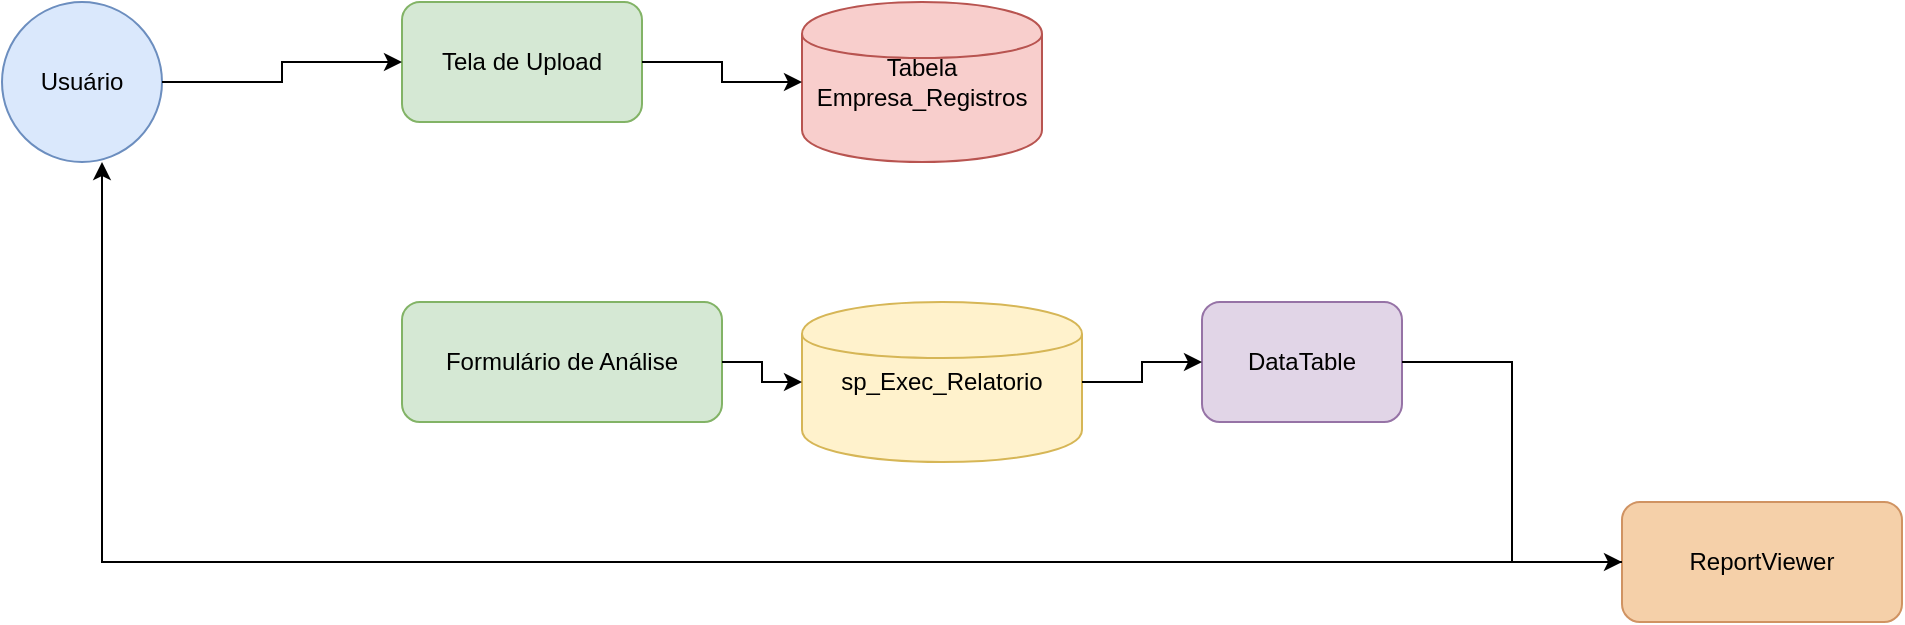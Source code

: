<mxfile version="26.0.4">
  <diagram id="CLgM6BqsdAkmhKsGYXGP" name="Página-1">
    <mxGraphModel dx="1426" dy="747" grid="1" gridSize="10" guides="1" tooltips="1" connect="1" arrows="1" fold="1" page="1" pageScale="1" pageWidth="827" pageHeight="1169" math="0" shadow="0">
      <root>
        <mxCell id="0" />
        <mxCell id="1" parent="0" />
        <mxCell id="2" value="Usuário" style="shape=ellipse;whiteSpace=wrap;html=1;fillColor=#dae8fc;strokeColor=#6c8ebf;" parent="1" vertex="1">
          <mxGeometry x="100" y="50" width="80" height="80" as="geometry" />
        </mxCell>
        <mxCell id="3" value="Tela de Upload" style="rounded=1;whiteSpace=wrap;html=1;fillColor=#d5e8d4;strokeColor=#82b366;" parent="1" vertex="1">
          <mxGeometry x="300" y="50" width="120" height="60" as="geometry" />
        </mxCell>
        <mxCell id="4" value="Tabela Empresa_Registros" style="shape=cylinder;whiteSpace=wrap;html=1;fillColor=#f8cecc;strokeColor=#b85450;" parent="1" vertex="1">
          <mxGeometry x="500" y="50" width="120" height="80" as="geometry" />
        </mxCell>
        <mxCell id="5" value="Formulário de Análise" style="rounded=1;whiteSpace=wrap;html=1;fillColor=#d5e8d4;strokeColor=#82b366;" parent="1" vertex="1">
          <mxGeometry x="300" y="200" width="160" height="60" as="geometry" />
        </mxCell>
        <mxCell id="6" value="sp_Exec_Relatorio" style="shape=cylinder;whiteSpace=wrap;html=1;fillColor=#fff2cc;strokeColor=#d6b656;" parent="1" vertex="1">
          <mxGeometry x="500" y="200" width="140" height="80" as="geometry" />
        </mxCell>
        <mxCell id="7" value="DataTable" style="rounded=1;whiteSpace=wrap;html=1;fillColor=#e1d5e7;strokeColor=#9673a6;" parent="1" vertex="1">
          <mxGeometry x="700" y="200" width="100" height="60" as="geometry" />
        </mxCell>
        <mxCell id="8" value="ReportViewer" style="rounded=1;whiteSpace=wrap;html=1;fillColor=#f5d0a9;strokeColor=#d09362;" parent="1" vertex="1">
          <mxGeometry x="910" y="300" width="140" height="60" as="geometry" />
        </mxCell>
        <mxCell id="9" style="edgeStyle=orthogonalEdgeStyle;rounded=0;orthogonalLoop=1;jettySize=auto;html=1;strokeColor=#000000;" parent="1" source="2" target="3" edge="1">
          <mxGeometry relative="1" as="geometry" />
        </mxCell>
        <mxCell id="10" style="edgeStyle=orthogonalEdgeStyle;rounded=0;orthogonalLoop=1;jettySize=auto;html=1;strokeColor=#000000;" parent="1" source="3" target="4" edge="1">
          <mxGeometry relative="1" as="geometry" />
        </mxCell>
        <mxCell id="11" style="edgeStyle=orthogonalEdgeStyle;rounded=0;orthogonalLoop=1;jettySize=auto;html=1;strokeColor=#000000;" parent="1" source="5" target="6" edge="1">
          <mxGeometry relative="1" as="geometry" />
        </mxCell>
        <mxCell id="12" style="edgeStyle=orthogonalEdgeStyle;rounded=0;orthogonalLoop=1;jettySize=auto;html=1;strokeColor=#000000;" parent="1" source="6" target="7" edge="1">
          <mxGeometry relative="1" as="geometry" />
        </mxCell>
        <mxCell id="13" style="edgeStyle=orthogonalEdgeStyle;rounded=0;orthogonalLoop=1;jettySize=auto;html=1;strokeColor=#000000;entryX=0;entryY=0.5;entryDx=0;entryDy=0;" parent="1" source="7" target="8" edge="1">
          <mxGeometry relative="1" as="geometry" />
        </mxCell>
        <mxCell id="14" style="edgeStyle=orthogonalEdgeStyle;rounded=0;orthogonalLoop=1;jettySize=auto;html=1;strokeColor=#000000;" parent="1" source="8" edge="1">
          <mxGeometry relative="1" as="geometry">
            <mxPoint x="910" y="230" as="sourcePoint" />
            <mxPoint x="150" y="130" as="targetPoint" />
            <Array as="points">
              <mxPoint x="150" y="330" />
            </Array>
          </mxGeometry>
        </mxCell>
      </root>
    </mxGraphModel>
  </diagram>
</mxfile>
